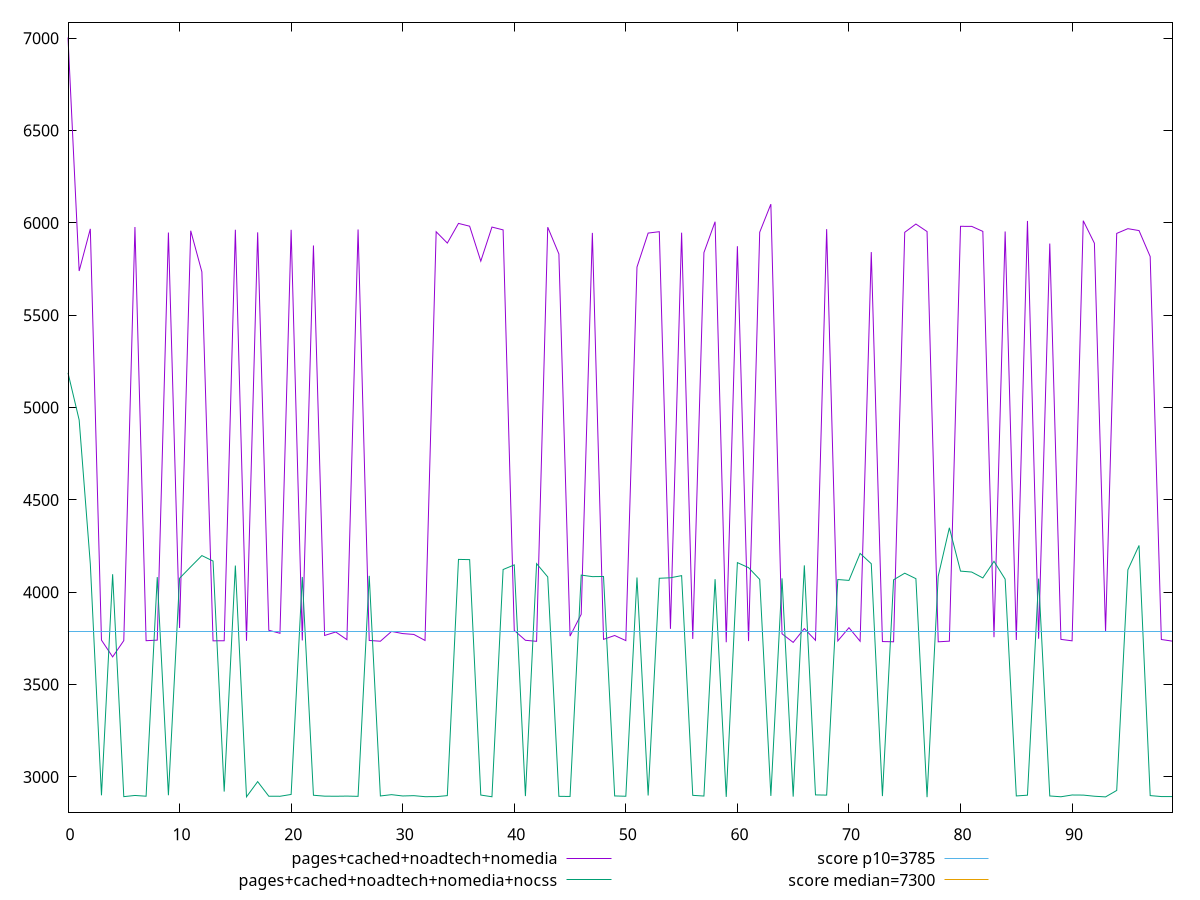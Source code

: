 reset

$pagesCachedNoadtechNomedia <<EOF
0 7003.7535
1 5739.486499999999
2 5967.575599999999
3 3740.9081000000006
4 3650.1084999999994
5 3738.2274000000007
6 5977.477800000001
7 3737.77935
8 3740.8170500000006
9 5947.660199999999
10 3806.478000000001
11 5957.4015
12 5734.713
13 3737.07575
14 3737.529600000001
15 5962.8290000000015
16 3737.204750000001
17 5948.8791
18 3794.2240000000006
19 3777.7854999999986
20 5962.275
21 3738.9650218864945
22 5877.455
23 3766.0437999999995
24 3784.9069999999992
25 3743.3188
26 5964.1268
27 3739.1173500000004
28 3734.8622499999997
29 3788.055
30 3776.2479999999996
31 3771.641
32 3739.1461000000004
33 5951.936399999999
34 5890.6224999999995
35 5997.161999999999
36 5981.980999999998
37 5792.786499999999
38 5977.3233
39 5962.022999999999
40 3793.4400000000005
41 3740.00915
42 3734.3401500000004
43 5976.6376
44 5831.6885
45 3762.61
46 3880.442
47 5945.833999999999
48 3745.036
49 3765.904
50 3738.2372999999993
51 5760.807000000001
52 5944.767000000001
53 5952.254000000001
54 3801.954
55 5946.792100000001
56 3747.2195000000006
57 5839.130000000001
58 6006.2579
59 3729.208999999999
60 5873.541799999999
61 3735.529250000001
62 5949.3717
63 6101.458999999999
64 3775.147
65 3728.5588500000003
66 3803.3475000000003
67 3739.8794
68 5966.111499999999
69 3736.5200999999997
70 3808.1589999999997
71 3734.85865
72 5841.995000000001
73 3733.03135
74 3731.9909499999994
75 5948.9635
76 5993.731999999999
77 5953.0736
78 3731.7064499999997
79 3735.2279499999995
80 5981.330999999998
81 5981.120999999999
82 5953.935800000001
83 3756.743299999999
84 5953.2508
85 3741.7359000000006
86 6010.460000000001
87 3748.5266500000007
88 5887.933000000001
89 3744.873150000001
90 3737.0186418724325
91 6011.841999999999
92 5889.8308
93 3785.167
94 5942.997199999999
95 5968.612000000001
96 5958.289999999999
97 5817.687
98 3744.2338499999996
99 3735.201
EOF

$pagesCachedNoadtechNomediaNocss <<EOF
0 5187.9415
1 4932.8025
2 4152.751
3 2900.5317499999996
4 4097.5205
5 2893.4208999999996
6 2899.7895
7 2895.73235
8 4081.9516999999996
9 2901.0045000000005
10 4075.7817
11 4137.7384999999995
12 4198.54
13 4169.010300000001
14 2920.6379
15 4144.566999999999
16 2892.4050499999994
17 2974.7075
18 2895.586
19 2895.410999999999
20 2905.2675000000004
21 4082.982850000001
22 2900.9549500000003
23 2896.0454500000005
24 2895.531
25 2896.3448000000003
26 2895.0170999999996
27 4089.132499999999
28 2897.07325
29 2904.1533999999997
30 2897.04505
31 2898.7189999999996
32 2893.22685
33 2893.3692
34 2898.9394999999995
35 4177.910000000001
36 4176.7338
37 2902.0009999999993
38 2892.7259999999997
39 4123.121999999999
40 4148.182900000001
41 2896.4458
42 4154.9127
43 4083.124
44 2895.1414000000004
45 2894.3474499999993
46 4092.9529999999995
47 4084.6208000000006
48 4085.4489999999996
49 2897.2063499999995
50 2895.5121499999996
51 4079.958199999999
52 2899.386
53 4075.7360000000003
54 4078.4298
55 4090.004300000001
56 2900.4130000000005
57 2896.6465
58 4070.9726000000005
59 2892.1422999999995
60 4160.481000000001
61 4133.2029999999995
62 4069.7124000000003
63 2897.40295
64 4075.1254
65 2893.42925
66 4145.564
67 2902.8290000000006
68 2901.638000000001
69 4068.9928499999996
70 4064.192000000001
71 4210.3329
72 4154.513000000001
73 2896.3887
74 4067.3326500000003
75 4103.2205
76 4073.6106
77 2890.6594999999998
78 4086.8783999999996
79 4349.043
80 4114.4846
81 4109.502399999999
82 4077.5766999999996
83 4167.4779
84 4071.00615
85 2897.193
86 2901.2455
87 4073.7053
88 2897.0631500000004
89 2892.741
90 2902.3325000000004
91 2901.7995
92 2895.6050999999998
93 2892.0476
94 2926.8925
95 4121.5785
96 4253.491999999999
97 2899.0804000000007
98 2893.86935
99 2893.7885499999998
EOF

set key outside below
set xrange [0:99]
set yrange [2808.3976199999997:7086.01538]
set trange [2808.3976199999997:7086.01538]
set terminal svg size 640, 520 enhanced background rgb 'white'
set output "report_00019_2021-02-10T18-14-37.922Z//interactive/comparison/line/3_vs_4.svg"

plot $pagesCachedNoadtechNomedia title "pages+cached+noadtech+nomedia" with line, \
     $pagesCachedNoadtechNomediaNocss title "pages+cached+noadtech+nomedia+nocss" with line, \
     3785 title "score p10=3785", \
     7300 title "score median=7300"

reset
